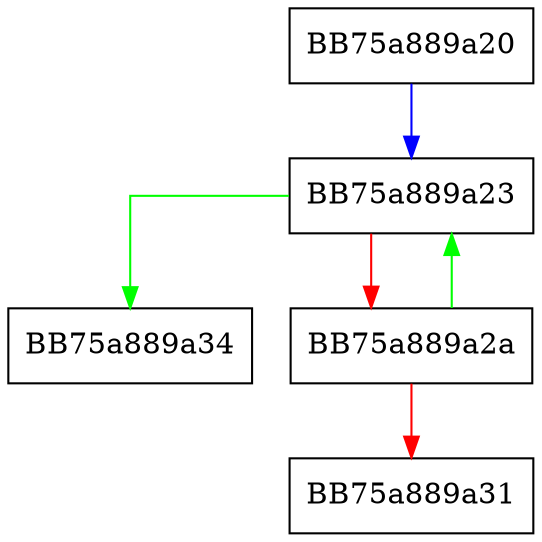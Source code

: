 digraph vinfcmp {
  node [shape="box"];
  graph [splines=ortho];
  BB75a889a20 -> BB75a889a23 [color="blue"];
  BB75a889a23 -> BB75a889a34 [color="green"];
  BB75a889a23 -> BB75a889a2a [color="red"];
  BB75a889a2a -> BB75a889a23 [color="green"];
  BB75a889a2a -> BB75a889a31 [color="red"];
}
